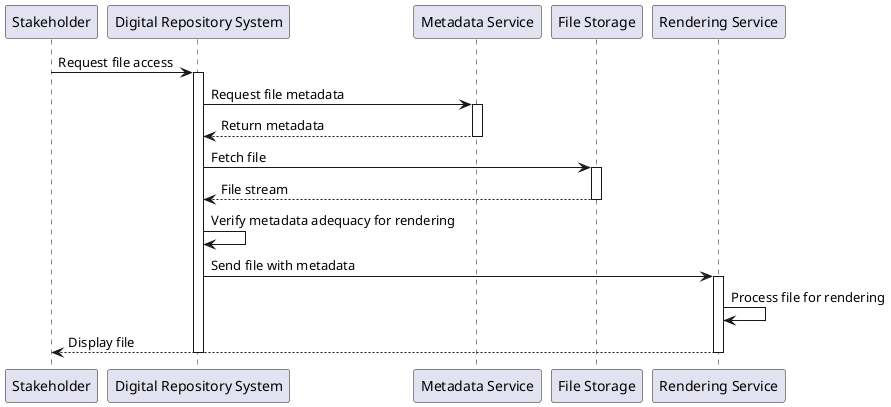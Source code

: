 @startuml
participant Stakeholder
participant "Digital Repository System" as DRS
participant "Metadata Service" as Meta
participant "File Storage" as Storage
participant "Rendering Service" as Render

Stakeholder -> DRS : Request file access
activate DRS

DRS -> Meta : Request file metadata
activate Meta
Meta --> DRS : Return metadata
deactivate Meta

DRS -> Storage : Fetch file
activate Storage
Storage --> DRS : File stream
deactivate Storage

DRS -> DRS : Verify metadata adequacy for rendering
DRS -> Render : Send file with metadata
activate Render
Render -> Render : Process file for rendering
Render --> Stakeholder : Display file
deactivate Render

deactivate DRS
@enduml